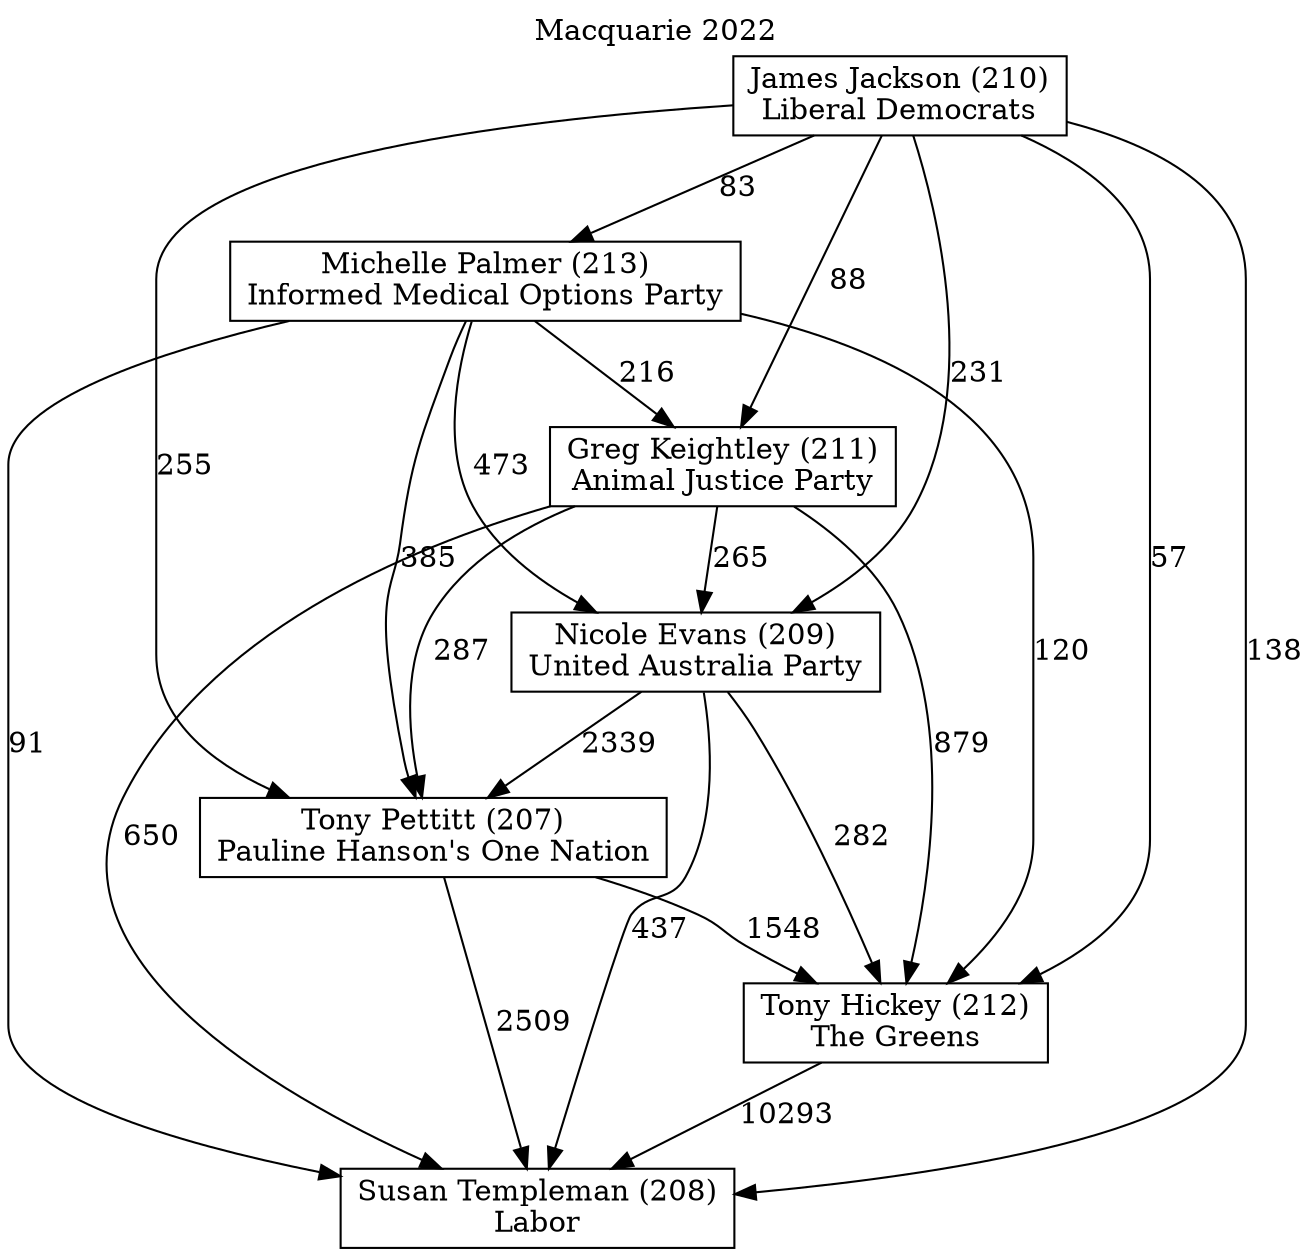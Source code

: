 // House preference flow
digraph "Susan Templeman (208)_Macquarie_2022" {
	graph [label="Macquarie 2022" labelloc=t mclimit=10]
	node [shape=box]
	"Michelle Palmer (213)" [label="Michelle Palmer (213)
Informed Medical Options Party"]
	"Tony Pettitt (207)" [label="Tony Pettitt (207)
Pauline Hanson's One Nation"]
	"Nicole Evans (209)" [label="Nicole Evans (209)
United Australia Party"]
	"James Jackson (210)" [label="James Jackson (210)
Liberal Democrats"]
	"Tony Hickey (212)" [label="Tony Hickey (212)
The Greens"]
	"Greg Keightley (211)" [label="Greg Keightley (211)
Animal Justice Party"]
	"Susan Templeman (208)" [label="Susan Templeman (208)
Labor"]
	"Michelle Palmer (213)" -> "Tony Hickey (212)" [label=120]
	"Nicole Evans (209)" -> "Tony Pettitt (207)" [label=2339]
	"Michelle Palmer (213)" -> "Tony Pettitt (207)" [label=385]
	"James Jackson (210)" -> "Tony Pettitt (207)" [label=255]
	"James Jackson (210)" -> "Nicole Evans (209)" [label=231]
	"Michelle Palmer (213)" -> "Nicole Evans (209)" [label=473]
	"James Jackson (210)" -> "Michelle Palmer (213)" [label=83]
	"Nicole Evans (209)" -> "Susan Templeman (208)" [label=437]
	"Michelle Palmer (213)" -> "Greg Keightley (211)" [label=216]
	"Greg Keightley (211)" -> "Tony Hickey (212)" [label=879]
	"Tony Pettitt (207)" -> "Susan Templeman (208)" [label=2509]
	"Greg Keightley (211)" -> "Nicole Evans (209)" [label=265]
	"James Jackson (210)" -> "Greg Keightley (211)" [label=88]
	"Greg Keightley (211)" -> "Susan Templeman (208)" [label=650]
	"Tony Pettitt (207)" -> "Tony Hickey (212)" [label=1548]
	"Nicole Evans (209)" -> "Tony Hickey (212)" [label=282]
	"James Jackson (210)" -> "Tony Hickey (212)" [label=57]
	"Greg Keightley (211)" -> "Tony Pettitt (207)" [label=287]
	"James Jackson (210)" -> "Susan Templeman (208)" [label=138]
	"Tony Hickey (212)" -> "Susan Templeman (208)" [label=10293]
	"Michelle Palmer (213)" -> "Susan Templeman (208)" [label=91]
}
